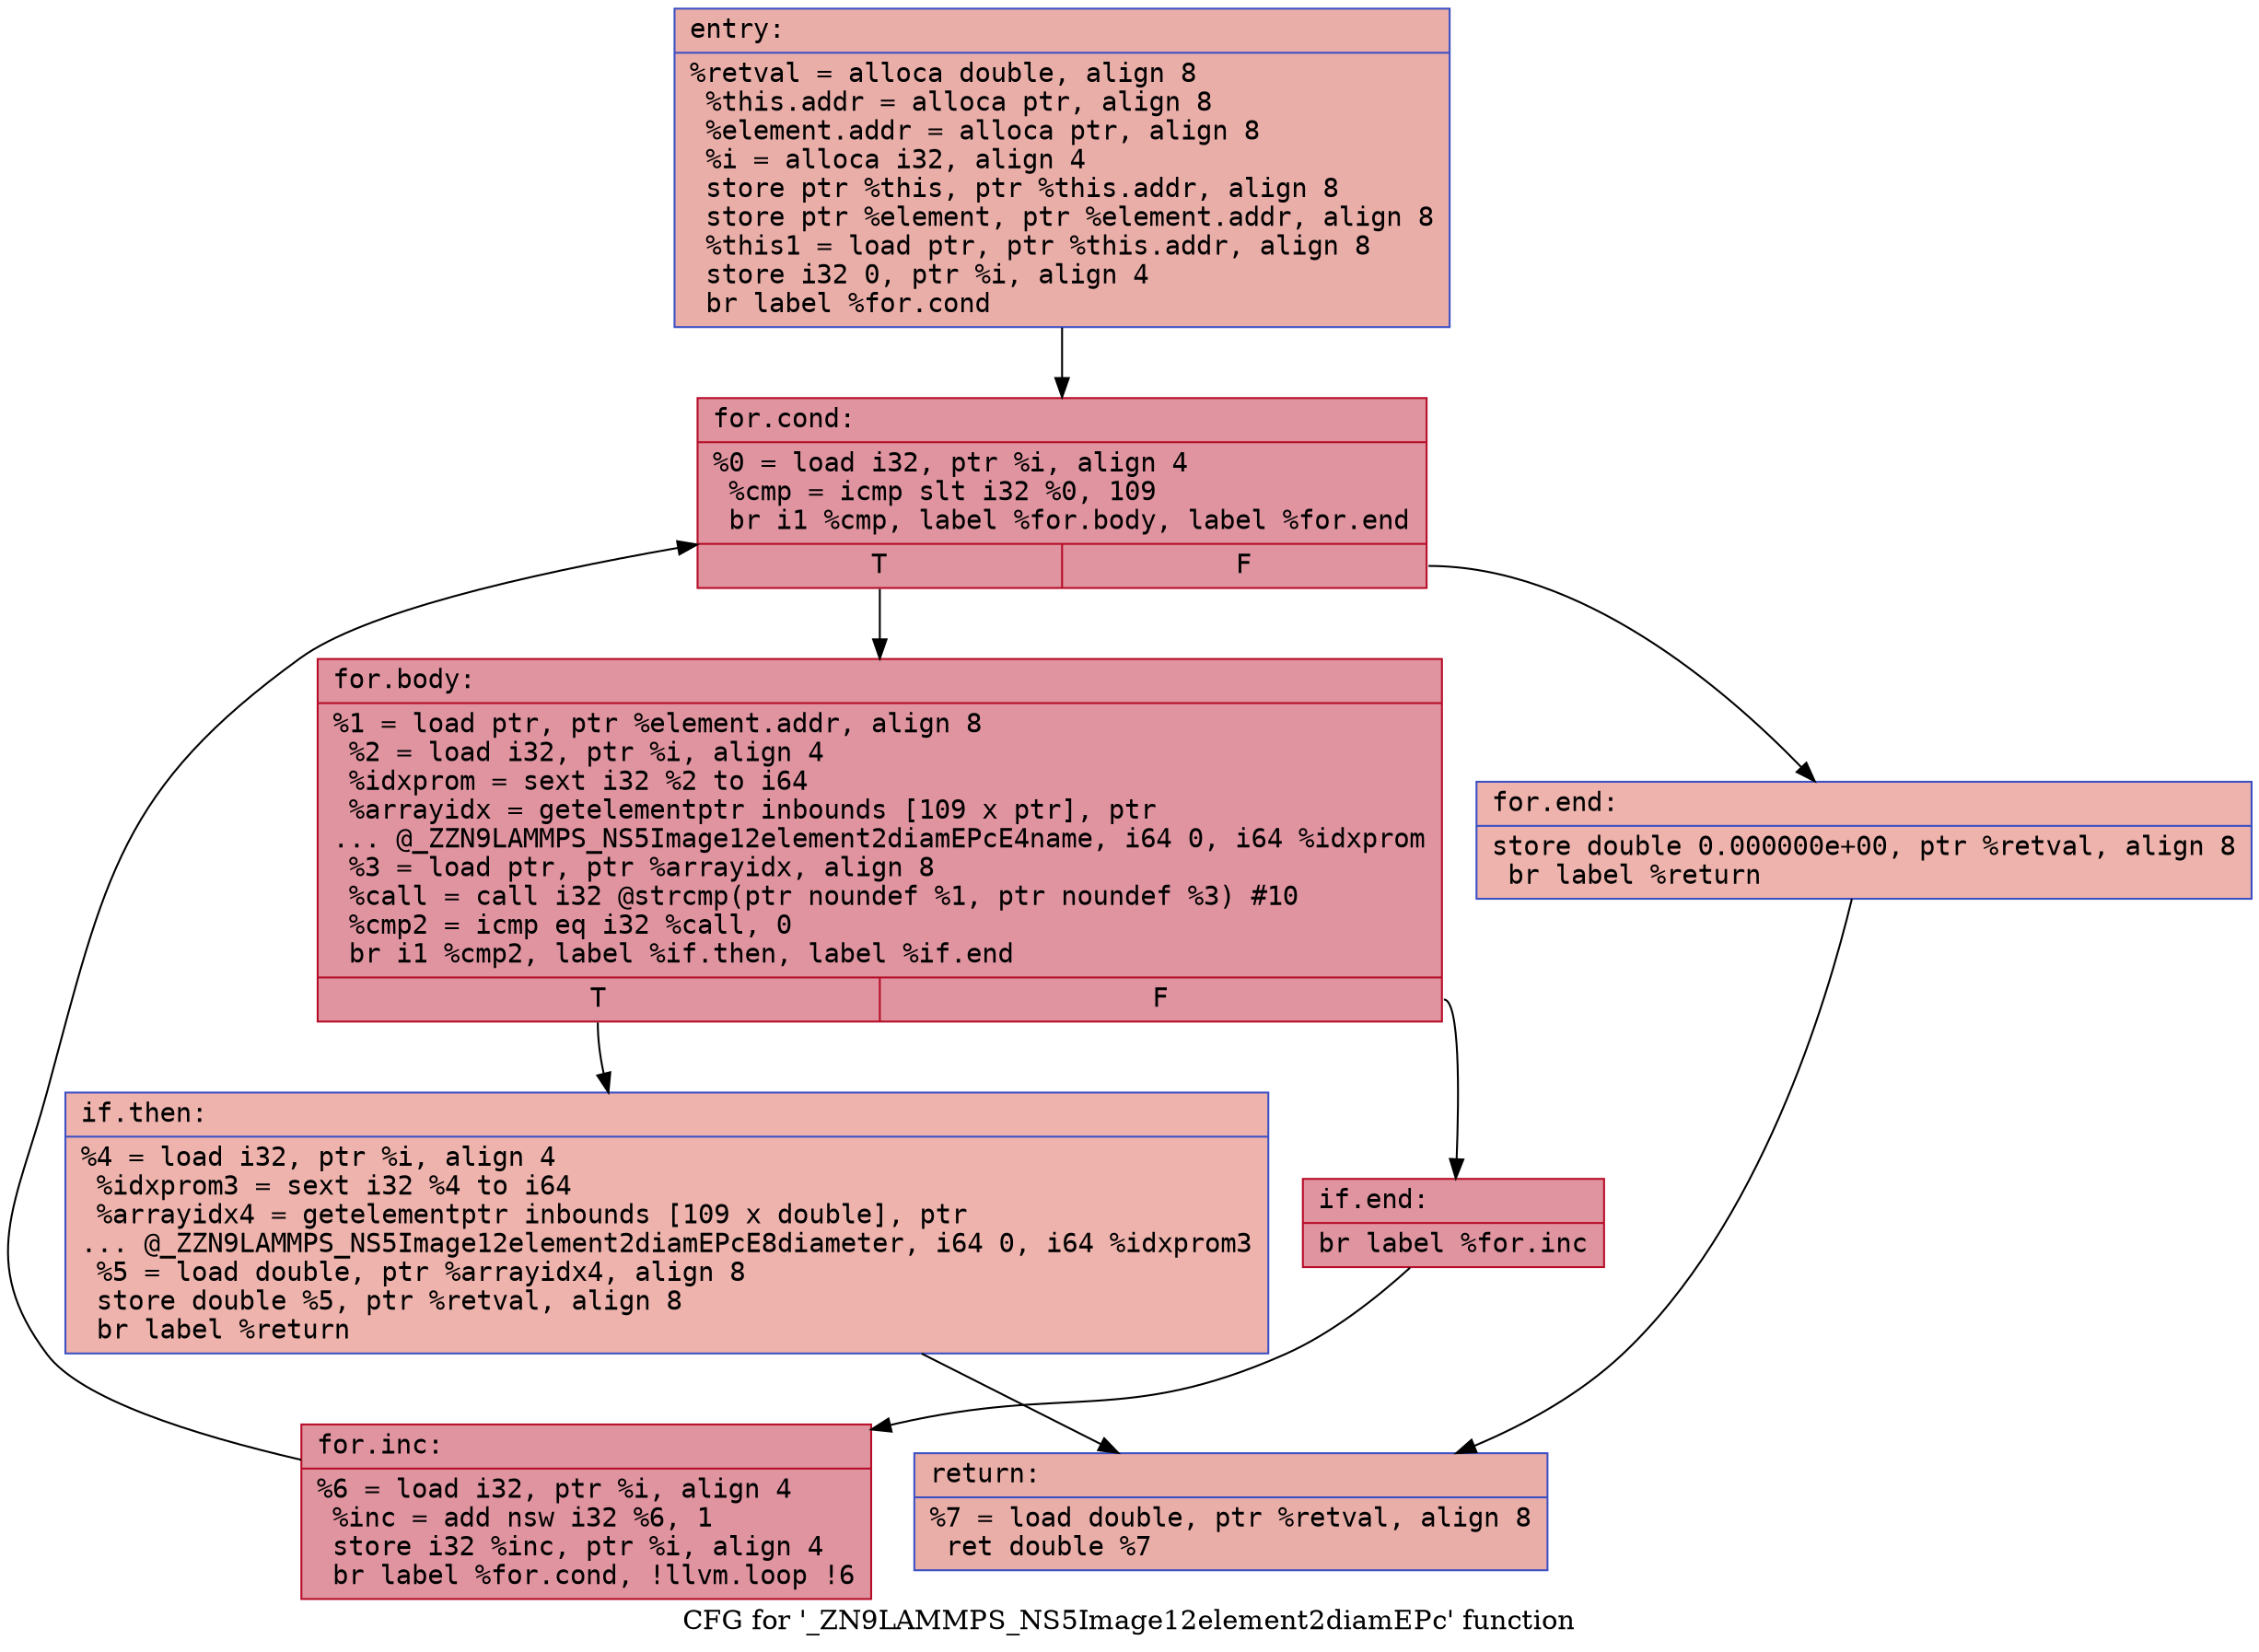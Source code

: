 digraph "CFG for '_ZN9LAMMPS_NS5Image12element2diamEPc' function" {
	label="CFG for '_ZN9LAMMPS_NS5Image12element2diamEPc' function";

	Node0x55d95326e5d0 [shape=record,color="#3d50c3ff", style=filled, fillcolor="#d0473d70" fontname="Courier",label="{entry:\l|  %retval = alloca double, align 8\l  %this.addr = alloca ptr, align 8\l  %element.addr = alloca ptr, align 8\l  %i = alloca i32, align 4\l  store ptr %this, ptr %this.addr, align 8\l  store ptr %element, ptr %element.addr, align 8\l  %this1 = load ptr, ptr %this.addr, align 8\l  store i32 0, ptr %i, align 4\l  br label %for.cond\l}"];
	Node0x55d95326e5d0 -> Node0x55d95326eaf0[tooltip="entry -> for.cond\nProbability 100.00%" ];
	Node0x55d95326eaf0 [shape=record,color="#b70d28ff", style=filled, fillcolor="#b70d2870" fontname="Courier",label="{for.cond:\l|  %0 = load i32, ptr %i, align 4\l  %cmp = icmp slt i32 %0, 109\l  br i1 %cmp, label %for.body, label %for.end\l|{<s0>T|<s1>F}}"];
	Node0x55d95326eaf0:s0 -> Node0x55d95326ed10[tooltip="for.cond -> for.body\nProbability 96.88%" ];
	Node0x55d95326eaf0:s1 -> Node0x55d95326ed90[tooltip="for.cond -> for.end\nProbability 3.12%" ];
	Node0x55d95326ed10 [shape=record,color="#b70d28ff", style=filled, fillcolor="#b70d2870" fontname="Courier",label="{for.body:\l|  %1 = load ptr, ptr %element.addr, align 8\l  %2 = load i32, ptr %i, align 4\l  %idxprom = sext i32 %2 to i64\l  %arrayidx = getelementptr inbounds [109 x ptr], ptr\l... @_ZZN9LAMMPS_NS5Image12element2diamEPcE4name, i64 0, i64 %idxprom\l  %3 = load ptr, ptr %arrayidx, align 8\l  %call = call i32 @strcmp(ptr noundef %1, ptr noundef %3) #10\l  %cmp2 = icmp eq i32 %call, 0\l  br i1 %cmp2, label %if.then, label %if.end\l|{<s0>T|<s1>F}}"];
	Node0x55d95326ed10:s0 -> Node0x55d95326f5d0[tooltip="for.body -> if.then\nProbability 3.12%" ];
	Node0x55d95326ed10:s1 -> Node0x55d95326f640[tooltip="for.body -> if.end\nProbability 96.88%" ];
	Node0x55d95326f5d0 [shape=record,color="#3d50c3ff", style=filled, fillcolor="#d6524470" fontname="Courier",label="{if.then:\l|  %4 = load i32, ptr %i, align 4\l  %idxprom3 = sext i32 %4 to i64\l  %arrayidx4 = getelementptr inbounds [109 x double], ptr\l... @_ZZN9LAMMPS_NS5Image12element2diamEPcE8diameter, i64 0, i64 %idxprom3\l  %5 = load double, ptr %arrayidx4, align 8\l  store double %5, ptr %retval, align 8\l  br label %return\l}"];
	Node0x55d95326f5d0 -> Node0x55d95326fa90[tooltip="if.then -> return\nProbability 100.00%" ];
	Node0x55d95326f640 [shape=record,color="#b70d28ff", style=filled, fillcolor="#b70d2870" fontname="Courier",label="{if.end:\l|  br label %for.inc\l}"];
	Node0x55d95326f640 -> Node0x55d95326fb70[tooltip="if.end -> for.inc\nProbability 100.00%" ];
	Node0x55d95326fb70 [shape=record,color="#b70d28ff", style=filled, fillcolor="#b70d2870" fontname="Courier",label="{for.inc:\l|  %6 = load i32, ptr %i, align 4\l  %inc = add nsw i32 %6, 1\l  store i32 %inc, ptr %i, align 4\l  br label %for.cond, !llvm.loop !6\l}"];
	Node0x55d95326fb70 -> Node0x55d95326eaf0[tooltip="for.inc -> for.cond\nProbability 100.00%" ];
	Node0x55d95326ed90 [shape=record,color="#3d50c3ff", style=filled, fillcolor="#d6524470" fontname="Courier",label="{for.end:\l|  store double 0.000000e+00, ptr %retval, align 8\l  br label %return\l}"];
	Node0x55d95326ed90 -> Node0x55d95326fa90[tooltip="for.end -> return\nProbability 100.00%" ];
	Node0x55d95326fa90 [shape=record,color="#3d50c3ff", style=filled, fillcolor="#d0473d70" fontname="Courier",label="{return:\l|  %7 = load double, ptr %retval, align 8\l  ret double %7\l}"];
}
